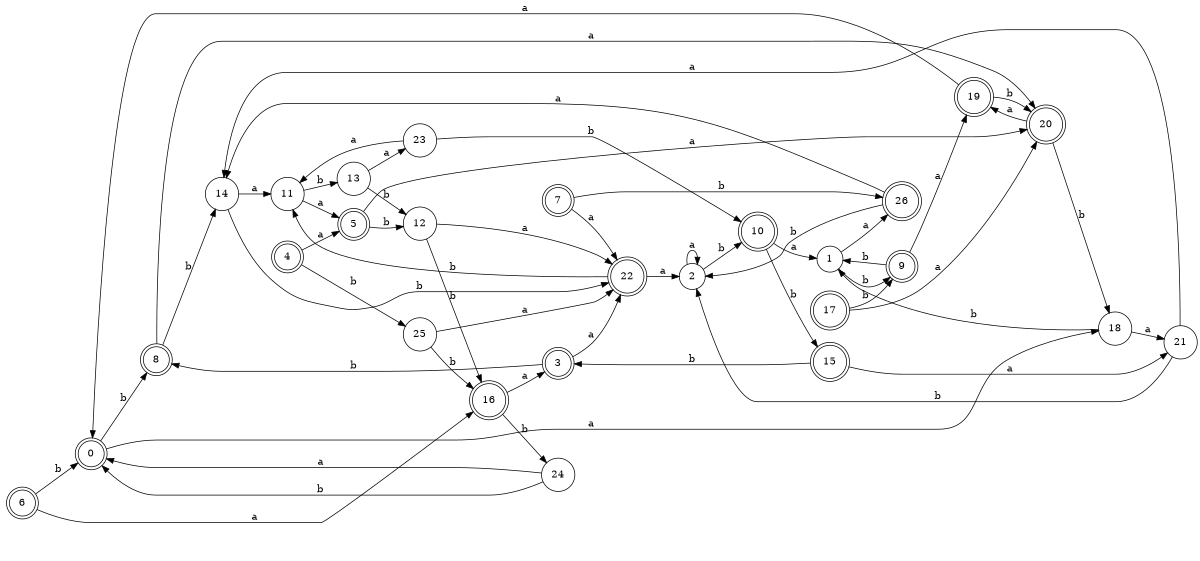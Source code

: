 digraph n22_7 {
__start0 [label="" shape="none"];

rankdir=LR;
size="8,5";

s0 [style="rounded,filled", color="black", fillcolor="white" shape="doublecircle", label="0"];
s1 [style="filled", color="black", fillcolor="white" shape="circle", label="1"];
s2 [style="filled", color="black", fillcolor="white" shape="circle", label="2"];
s3 [style="rounded,filled", color="black", fillcolor="white" shape="doublecircle", label="3"];
s4 [style="rounded,filled", color="black", fillcolor="white" shape="doublecircle", label="4"];
s5 [style="rounded,filled", color="black", fillcolor="white" shape="doublecircle", label="5"];
s6 [style="rounded,filled", color="black", fillcolor="white" shape="doublecircle", label="6"];
s7 [style="rounded,filled", color="black", fillcolor="white" shape="doublecircle", label="7"];
s8 [style="rounded,filled", color="black", fillcolor="white" shape="doublecircle", label="8"];
s9 [style="rounded,filled", color="black", fillcolor="white" shape="doublecircle", label="9"];
s10 [style="rounded,filled", color="black", fillcolor="white" shape="doublecircle", label="10"];
s11 [style="filled", color="black", fillcolor="white" shape="circle", label="11"];
s12 [style="filled", color="black", fillcolor="white" shape="circle", label="12"];
s13 [style="filled", color="black", fillcolor="white" shape="circle", label="13"];
s14 [style="filled", color="black", fillcolor="white" shape="circle", label="14"];
s15 [style="rounded,filled", color="black", fillcolor="white" shape="doublecircle", label="15"];
s16 [style="rounded,filled", color="black", fillcolor="white" shape="doublecircle", label="16"];
s17 [style="rounded,filled", color="black", fillcolor="white" shape="doublecircle", label="17"];
s18 [style="filled", color="black", fillcolor="white" shape="circle", label="18"];
s19 [style="rounded,filled", color="black", fillcolor="white" shape="doublecircle", label="19"];
s20 [style="rounded,filled", color="black", fillcolor="white" shape="doublecircle", label="20"];
s21 [style="filled", color="black", fillcolor="white" shape="circle", label="21"];
s22 [style="rounded,filled", color="black", fillcolor="white" shape="doublecircle", label="22"];
s23 [style="filled", color="black", fillcolor="white" shape="circle", label="23"];
s24 [style="filled", color="black", fillcolor="white" shape="circle", label="24"];
s25 [style="filled", color="black", fillcolor="white" shape="circle", label="25"];
s26 [style="rounded,filled", color="black", fillcolor="white" shape="doublecircle", label="26"];
s0 -> s18 [label="a"];
s0 -> s8 [label="b"];
s1 -> s26 [label="a"];
s1 -> s9 [label="b"];
s2 -> s2 [label="a"];
s2 -> s10 [label="b"];
s3 -> s22 [label="a"];
s3 -> s8 [label="b"];
s4 -> s5 [label="a"];
s4 -> s25 [label="b"];
s5 -> s20 [label="a"];
s5 -> s12 [label="b"];
s6 -> s16 [label="a"];
s6 -> s0 [label="b"];
s7 -> s22 [label="a"];
s7 -> s26 [label="b"];
s8 -> s20 [label="a"];
s8 -> s14 [label="b"];
s9 -> s19 [label="a"];
s9 -> s1 [label="b"];
s10 -> s1 [label="a"];
s10 -> s15 [label="b"];
s11 -> s5 [label="a"];
s11 -> s13 [label="b"];
s12 -> s22 [label="a"];
s12 -> s16 [label="b"];
s13 -> s23 [label="a"];
s13 -> s12 [label="b"];
s14 -> s11 [label="a"];
s14 -> s22 [label="b"];
s15 -> s21 [label="a"];
s15 -> s3 [label="b"];
s16 -> s3 [label="a"];
s16 -> s24 [label="b"];
s17 -> s20 [label="a"];
s17 -> s9 [label="b"];
s18 -> s21 [label="a"];
s18 -> s1 [label="b"];
s19 -> s0 [label="a"];
s19 -> s20 [label="b"];
s20 -> s19 [label="a"];
s20 -> s18 [label="b"];
s21 -> s14 [label="a"];
s21 -> s2 [label="b"];
s22 -> s2 [label="a"];
s22 -> s11 [label="b"];
s23 -> s11 [label="a"];
s23 -> s10 [label="b"];
s24 -> s0 [label="a"];
s24 -> s0 [label="b"];
s25 -> s22 [label="a"];
s25 -> s16 [label="b"];
s26 -> s14 [label="a"];
s26 -> s2 [label="b"];

}